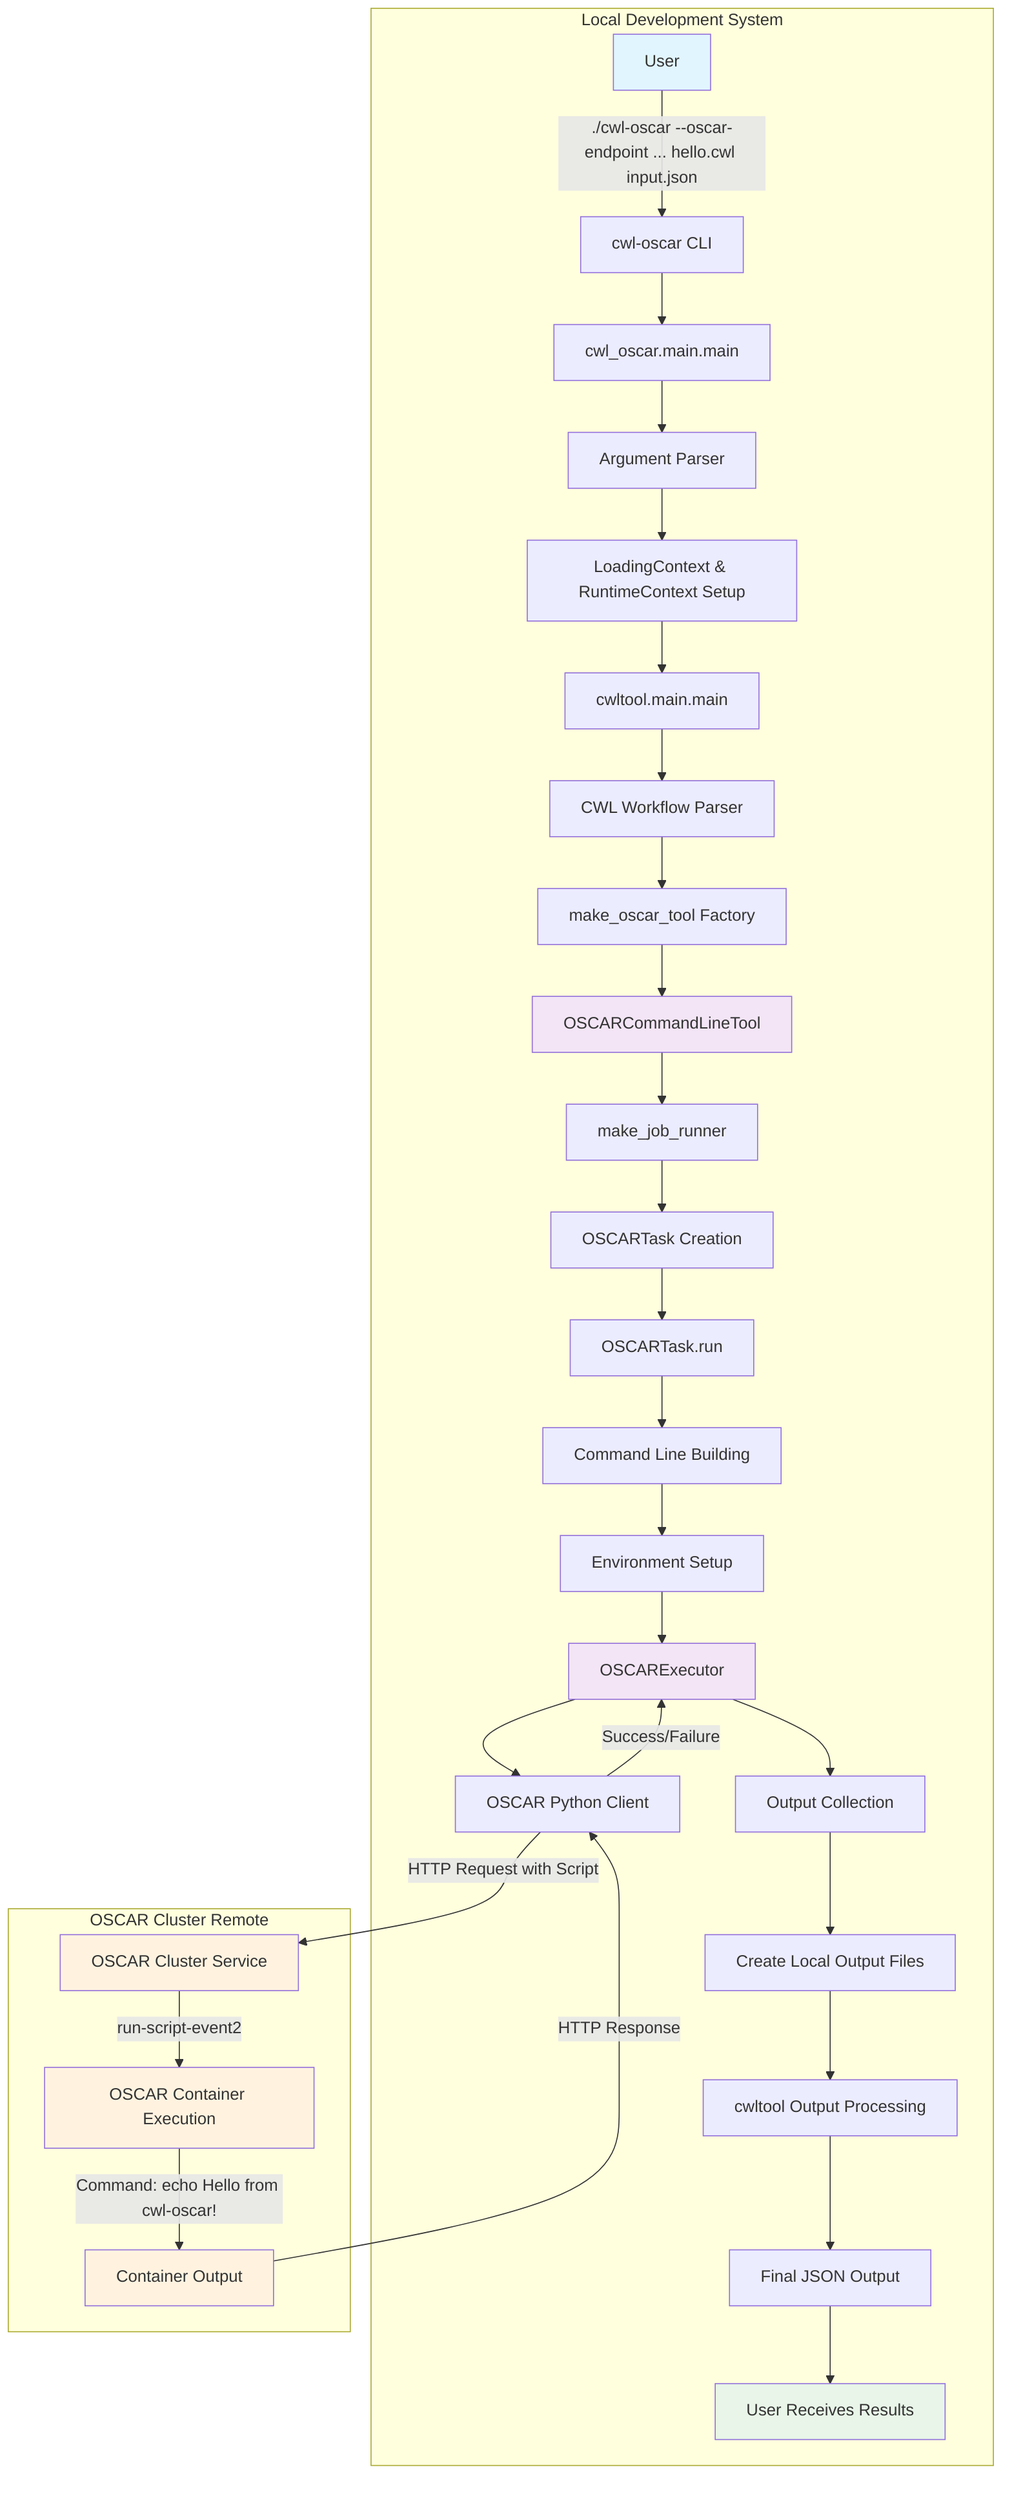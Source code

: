 flowchart TD
    A[User] -->|"./cwl-oscar --oscar-endpoint ... hello.cwl input.json"| B[cwl-oscar CLI]
    
    B --> C[cwl_oscar.main.main]
    C --> D[Argument Parser]
    D --> E[LoadingContext & RuntimeContext Setup]
    
    E --> F[cwltool.main.main]
    F --> G[CWL Workflow Parser]
    G --> H[make_oscar_tool Factory]
    
    H --> I[OSCARCommandLineTool]
    I --> J[make_job_runner]
    J --> K[OSCARTask Creation]
    
    K --> L[OSCARTask.run]
    L --> M[Command Line Building]
    M --> N[Environment Setup]
    N --> O[OSCARExecutor]
    
    O --> P[OSCAR Python Client]
    P -->|"HTTP Request with Script"| Q[OSCAR Cluster Service]
    Q -->|"run-script-event2"| R[OSCAR Container Execution]
    
    R -->|"Command: echo Hello from cwl-oscar!"| S[Container Output]
    S -->|"HTTP Response"| P
    P -->|"Success/Failure"| O
    
    O --> T[Output Collection]
    T --> U[Create Local Output Files]
    U --> V[cwltool Output Processing]
    
    V --> W[Final JSON Output]
    W --> X[User Receives Results]
    
    subgraph "Local Development System"
        A
        B
        C
        D
        E
        F
        G
        H
        I
        J
        K
        L
        M
        N
        O
        P
        T
        U
        V
        W
        X
    end
    
    subgraph "OSCAR Cluster Remote"
        Q
        R
        S
    end
    
    style A fill:#e1f5fe
    style Q fill:#fff3e0
    style R fill:#fff3e0
    style S fill:#fff3e0
    style X fill:#e8f5e8
    style O fill:#f3e5f5
    style I fill:#f3e5f5